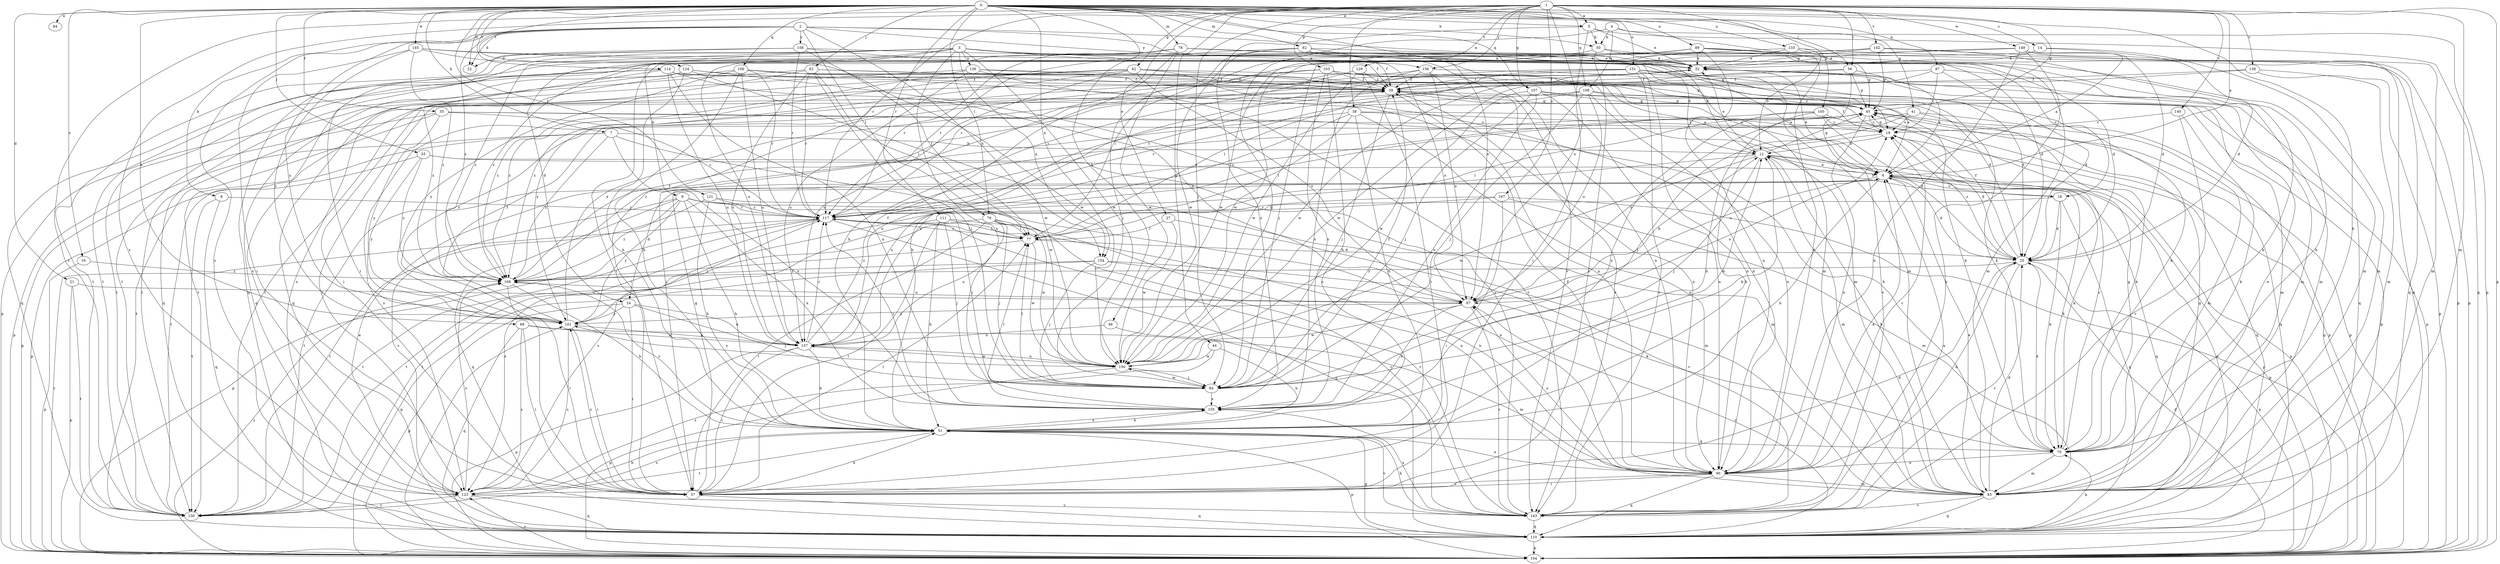 strict digraph  {
0;
1;
2;
3;
4;
5;
6;
7;
8;
9;
12;
14;
16;
18;
19;
21;
22;
24;
25;
27;
32;
35;
38;
39;
41;
42;
44;
45;
46;
50;
51;
55;
56;
57;
62;
64;
68;
70;
76;
77;
78;
82;
83;
84;
87;
89;
90;
97;
100;
103;
104;
106;
107;
108;
110;
111;
114;
117;
121;
123;
124;
129;
130;
131;
133;
136;
137;
138;
140;
142;
143;
145;
149;
150;
154;
155;
156;
158;
161;
167;
168;
0 -> 5  [label=a];
0 -> 7  [label=b];
0 -> 14  [label=c];
0 -> 16  [label=c];
0 -> 21  [label=d];
0 -> 22  [label=d];
0 -> 35  [label=f];
0 -> 41  [label=g];
0 -> 46  [label=h];
0 -> 50  [label=h];
0 -> 55  [label=i];
0 -> 56  [label=i];
0 -> 62  [label=j];
0 -> 68  [label=k];
0 -> 70  [label=k];
0 -> 76  [label=l];
0 -> 78  [label=m];
0 -> 82  [label=m];
0 -> 84  [label=n];
0 -> 87  [label=n];
0 -> 89  [label=n];
0 -> 97  [label=o];
0 -> 106  [label=q];
0 -> 107  [label=q];
0 -> 111  [label=r];
0 -> 114  [label=r];
0 -> 121  [label=s];
0 -> 124  [label=t];
0 -> 131  [label=u];
0 -> 133  [label=u];
0 -> 145  [label=w];
0 -> 154  [label=x];
1 -> 5  [label=a];
1 -> 6  [label=a];
1 -> 27  [label=e];
1 -> 38  [label=f];
1 -> 42  [label=g];
1 -> 44  [label=g];
1 -> 45  [label=g];
1 -> 56  [label=i];
1 -> 64  [label=j];
1 -> 83  [label=m];
1 -> 97  [label=o];
1 -> 100  [label=p];
1 -> 103  [label=p];
1 -> 104  [label=p];
1 -> 107  [label=q];
1 -> 108  [label=q];
1 -> 117  [label=r];
1 -> 123  [label=s];
1 -> 129  [label=t];
1 -> 130  [label=t];
1 -> 138  [label=v];
1 -> 140  [label=v];
1 -> 142  [label=v];
1 -> 149  [label=w];
1 -> 156  [label=y];
1 -> 167  [label=z];
2 -> 8  [label=b];
2 -> 22  [label=d];
2 -> 32  [label=e];
2 -> 76  [label=l];
2 -> 123  [label=s];
2 -> 143  [label=v];
2 -> 154  [label=x];
2 -> 156  [label=y];
2 -> 158  [label=y];
2 -> 161  [label=y];
2 -> 168  [label=z];
3 -> 9  [label=b];
3 -> 12  [label=b];
3 -> 18  [label=c];
3 -> 22  [label=d];
3 -> 24  [label=d];
3 -> 39  [label=f];
3 -> 57  [label=i];
3 -> 83  [label=m];
3 -> 97  [label=o];
3 -> 136  [label=u];
3 -> 137  [label=u];
3 -> 150  [label=w];
3 -> 154  [label=x];
3 -> 155  [label=x];
3 -> 168  [label=z];
4 -> 50  [label=h];
4 -> 64  [label=j];
4 -> 90  [label=n];
4 -> 104  [label=p];
4 -> 108  [label=q];
5 -> 32  [label=e];
5 -> 50  [label=h];
5 -> 57  [label=i];
5 -> 104  [label=p];
5 -> 155  [label=x];
6 -> 18  [label=c];
6 -> 24  [label=d];
6 -> 25  [label=d];
6 -> 32  [label=e];
6 -> 51  [label=h];
6 -> 70  [label=k];
6 -> 97  [label=o];
6 -> 104  [label=p];
6 -> 110  [label=q];
6 -> 130  [label=t];
7 -> 12  [label=b];
7 -> 104  [label=p];
7 -> 130  [label=t];
7 -> 150  [label=w];
7 -> 155  [label=x];
7 -> 168  [label=z];
8 -> 110  [label=q];
8 -> 117  [label=r];
8 -> 130  [label=t];
9 -> 51  [label=h];
9 -> 64  [label=j];
9 -> 90  [label=n];
9 -> 110  [label=q];
9 -> 117  [label=r];
9 -> 123  [label=s];
9 -> 155  [label=x];
9 -> 161  [label=y];
9 -> 168  [label=z];
12 -> 6  [label=a];
12 -> 32  [label=e];
12 -> 45  [label=g];
12 -> 64  [label=j];
12 -> 70  [label=k];
12 -> 83  [label=m];
12 -> 104  [label=p];
12 -> 137  [label=u];
12 -> 150  [label=w];
14 -> 25  [label=d];
14 -> 32  [label=e];
14 -> 57  [label=i];
14 -> 83  [label=m];
16 -> 104  [label=p];
16 -> 168  [label=z];
18 -> 12  [label=b];
18 -> 25  [label=d];
18 -> 70  [label=k];
18 -> 110  [label=q];
18 -> 117  [label=r];
19 -> 12  [label=b];
19 -> 25  [label=d];
19 -> 39  [label=f];
19 -> 45  [label=g];
19 -> 51  [label=h];
19 -> 110  [label=q];
21 -> 97  [label=o];
21 -> 104  [label=p];
21 -> 130  [label=t];
24 -> 57  [label=i];
24 -> 64  [label=j];
24 -> 104  [label=p];
24 -> 137  [label=u];
24 -> 161  [label=y];
25 -> 19  [label=c];
25 -> 39  [label=f];
25 -> 104  [label=p];
25 -> 143  [label=v];
25 -> 168  [label=z];
27 -> 77  [label=l];
27 -> 143  [label=v];
27 -> 150  [label=w];
32 -> 39  [label=f];
32 -> 57  [label=i];
32 -> 83  [label=m];
32 -> 110  [label=q];
32 -> 117  [label=r];
35 -> 19  [label=c];
35 -> 70  [label=k];
35 -> 104  [label=p];
35 -> 117  [label=r];
35 -> 130  [label=t];
35 -> 161  [label=y];
38 -> 19  [label=c];
38 -> 51  [label=h];
38 -> 77  [label=l];
38 -> 90  [label=n];
38 -> 104  [label=p];
38 -> 137  [label=u];
38 -> 168  [label=z];
39 -> 45  [label=g];
39 -> 64  [label=j];
39 -> 90  [label=n];
39 -> 104  [label=p];
39 -> 161  [label=y];
41 -> 19  [label=c];
41 -> 64  [label=j];
41 -> 70  [label=k];
41 -> 83  [label=m];
41 -> 123  [label=s];
42 -> 25  [label=d];
42 -> 39  [label=f];
42 -> 90  [label=n];
42 -> 97  [label=o];
42 -> 130  [label=t];
42 -> 137  [label=u];
42 -> 161  [label=y];
42 -> 168  [label=z];
44 -> 51  [label=h];
44 -> 123  [label=s];
44 -> 150  [label=w];
45 -> 19  [label=c];
45 -> 77  [label=l];
45 -> 90  [label=n];
45 -> 97  [label=o];
45 -> 110  [label=q];
45 -> 117  [label=r];
46 -> 137  [label=u];
46 -> 143  [label=v];
50 -> 32  [label=e];
50 -> 57  [label=i];
50 -> 77  [label=l];
50 -> 110  [label=q];
51 -> 70  [label=k];
51 -> 90  [label=n];
51 -> 104  [label=p];
51 -> 110  [label=q];
51 -> 123  [label=s];
51 -> 130  [label=t];
51 -> 143  [label=v];
51 -> 155  [label=x];
51 -> 168  [label=z];
55 -> 6  [label=a];
55 -> 83  [label=m];
55 -> 104  [label=p];
55 -> 161  [label=y];
55 -> 168  [label=z];
56 -> 6  [label=a];
56 -> 39  [label=f];
56 -> 45  [label=g];
56 -> 143  [label=v];
56 -> 150  [label=w];
57 -> 25  [label=d];
57 -> 45  [label=g];
57 -> 51  [label=h];
57 -> 77  [label=l];
57 -> 110  [label=q];
57 -> 161  [label=y];
62 -> 6  [label=a];
62 -> 39  [label=f];
62 -> 57  [label=i];
62 -> 64  [label=j];
62 -> 77  [label=l];
62 -> 110  [label=q];
62 -> 117  [label=r];
62 -> 137  [label=u];
64 -> 12  [label=b];
64 -> 39  [label=f];
64 -> 77  [label=l];
64 -> 150  [label=w];
64 -> 155  [label=x];
68 -> 57  [label=i];
68 -> 83  [label=m];
68 -> 110  [label=q];
68 -> 123  [label=s];
68 -> 137  [label=u];
70 -> 19  [label=c];
70 -> 25  [label=d];
70 -> 45  [label=g];
70 -> 83  [label=m];
70 -> 90  [label=n];
76 -> 57  [label=i];
76 -> 64  [label=j];
76 -> 77  [label=l];
76 -> 130  [label=t];
76 -> 137  [label=u];
76 -> 143  [label=v];
76 -> 150  [label=w];
77 -> 25  [label=d];
77 -> 117  [label=r];
77 -> 150  [label=w];
77 -> 168  [label=z];
78 -> 12  [label=b];
78 -> 25  [label=d];
78 -> 32  [label=e];
78 -> 51  [label=h];
78 -> 90  [label=n];
78 -> 117  [label=r];
78 -> 130  [label=t];
78 -> 150  [label=w];
82 -> 25  [label=d];
82 -> 32  [label=e];
82 -> 39  [label=f];
82 -> 45  [label=g];
82 -> 64  [label=j];
82 -> 117  [label=r];
82 -> 150  [label=w];
83 -> 6  [label=a];
83 -> 12  [label=b];
83 -> 25  [label=d];
83 -> 32  [label=e];
83 -> 45  [label=g];
83 -> 110  [label=q];
83 -> 143  [label=v];
87 -> 19  [label=c];
87 -> 25  [label=d];
87 -> 39  [label=f];
87 -> 83  [label=m];
87 -> 130  [label=t];
89 -> 32  [label=e];
89 -> 70  [label=k];
89 -> 83  [label=m];
89 -> 90  [label=n];
89 -> 110  [label=q];
89 -> 123  [label=s];
89 -> 150  [label=w];
89 -> 168  [label=z];
90 -> 6  [label=a];
90 -> 19  [label=c];
90 -> 25  [label=d];
90 -> 39  [label=f];
90 -> 57  [label=i];
90 -> 83  [label=m];
90 -> 97  [label=o];
90 -> 110  [label=q];
90 -> 123  [label=s];
97 -> 12  [label=b];
97 -> 19  [label=c];
97 -> 143  [label=v];
97 -> 150  [label=w];
97 -> 155  [label=x];
97 -> 161  [label=y];
100 -> 19  [label=c];
100 -> 25  [label=d];
100 -> 51  [label=h];
100 -> 104  [label=p];
100 -> 137  [label=u];
100 -> 155  [label=x];
103 -> 6  [label=a];
103 -> 39  [label=f];
103 -> 45  [label=g];
103 -> 51  [label=h];
103 -> 130  [label=t];
103 -> 155  [label=x];
103 -> 168  [label=z];
104 -> 25  [label=d];
104 -> 45  [label=g];
104 -> 117  [label=r];
104 -> 123  [label=s];
104 -> 161  [label=y];
104 -> 168  [label=z];
106 -> 6  [label=a];
106 -> 19  [label=c];
106 -> 39  [label=f];
106 -> 51  [label=h];
106 -> 90  [label=n];
106 -> 110  [label=q];
106 -> 117  [label=r];
106 -> 137  [label=u];
106 -> 161  [label=y];
107 -> 45  [label=g];
107 -> 64  [label=j];
107 -> 90  [label=n];
107 -> 104  [label=p];
107 -> 150  [label=w];
107 -> 155  [label=x];
108 -> 45  [label=g];
108 -> 64  [label=j];
108 -> 83  [label=m];
108 -> 90  [label=n];
108 -> 97  [label=o];
108 -> 117  [label=r];
108 -> 123  [label=s];
110 -> 6  [label=a];
110 -> 70  [label=k];
110 -> 97  [label=o];
110 -> 104  [label=p];
111 -> 51  [label=h];
111 -> 57  [label=i];
111 -> 64  [label=j];
111 -> 77  [label=l];
111 -> 90  [label=n];
111 -> 130  [label=t];
114 -> 39  [label=f];
114 -> 83  [label=m];
114 -> 97  [label=o];
114 -> 110  [label=q];
114 -> 130  [label=t];
114 -> 137  [label=u];
114 -> 155  [label=x];
114 -> 168  [label=z];
117 -> 77  [label=l];
117 -> 90  [label=n];
117 -> 104  [label=p];
117 -> 110  [label=q];
117 -> 123  [label=s];
117 -> 130  [label=t];
121 -> 51  [label=h];
121 -> 83  [label=m];
121 -> 117  [label=r];
121 -> 130  [label=t];
123 -> 6  [label=a];
123 -> 51  [label=h];
123 -> 110  [label=q];
123 -> 130  [label=t];
123 -> 143  [label=v];
123 -> 168  [label=z];
124 -> 39  [label=f];
124 -> 51  [label=h];
124 -> 110  [label=q];
124 -> 123  [label=s];
124 -> 143  [label=v];
124 -> 150  [label=w];
129 -> 39  [label=f];
129 -> 57  [label=i];
129 -> 117  [label=r];
129 -> 150  [label=w];
131 -> 6  [label=a];
131 -> 25  [label=d];
131 -> 39  [label=f];
131 -> 51  [label=h];
131 -> 70  [label=k];
131 -> 77  [label=l];
131 -> 90  [label=n];
131 -> 143  [label=v];
133 -> 12  [label=b];
133 -> 32  [label=e];
133 -> 83  [label=m];
133 -> 104  [label=p];
133 -> 150  [label=w];
136 -> 39  [label=f];
136 -> 70  [label=k];
136 -> 104  [label=p];
136 -> 137  [label=u];
136 -> 143  [label=v];
136 -> 168  [label=z];
137 -> 39  [label=f];
137 -> 51  [label=h];
137 -> 57  [label=i];
137 -> 104  [label=p];
137 -> 117  [label=r];
137 -> 150  [label=w];
138 -> 39  [label=f];
138 -> 83  [label=m];
138 -> 104  [label=p];
138 -> 150  [label=w];
140 -> 19  [label=c];
140 -> 70  [label=k];
140 -> 143  [label=v];
142 -> 32  [label=e];
142 -> 45  [label=g];
142 -> 64  [label=j];
142 -> 70  [label=k];
142 -> 104  [label=p];
142 -> 117  [label=r];
143 -> 6  [label=a];
143 -> 51  [label=h];
143 -> 110  [label=q];
143 -> 117  [label=r];
143 -> 155  [label=x];
145 -> 32  [label=e];
145 -> 57  [label=i];
145 -> 83  [label=m];
145 -> 150  [label=w];
145 -> 161  [label=y];
145 -> 168  [label=z];
149 -> 6  [label=a];
149 -> 25  [label=d];
149 -> 32  [label=e];
149 -> 83  [label=m];
149 -> 90  [label=n];
149 -> 130  [label=t];
149 -> 143  [label=v];
150 -> 64  [label=j];
150 -> 104  [label=p];
150 -> 137  [label=u];
150 -> 161  [label=y];
154 -> 64  [label=j];
154 -> 70  [label=k];
154 -> 97  [label=o];
154 -> 104  [label=p];
154 -> 168  [label=z];
155 -> 12  [label=b];
155 -> 51  [label=h];
155 -> 77  [label=l];
155 -> 117  [label=r];
156 -> 39  [label=f];
156 -> 57  [label=i];
156 -> 70  [label=k];
156 -> 97  [label=o];
156 -> 143  [label=v];
156 -> 155  [label=x];
158 -> 32  [label=e];
158 -> 45  [label=g];
158 -> 77  [label=l];
158 -> 110  [label=q];
158 -> 117  [label=r];
158 -> 130  [label=t];
161 -> 32  [label=e];
161 -> 39  [label=f];
161 -> 57  [label=i];
161 -> 117  [label=r];
161 -> 123  [label=s];
161 -> 137  [label=u];
167 -> 57  [label=i];
167 -> 83  [label=m];
167 -> 104  [label=p];
167 -> 117  [label=r];
167 -> 123  [label=s];
168 -> 39  [label=f];
168 -> 51  [label=h];
168 -> 57  [label=i];
168 -> 97  [label=o];
}
